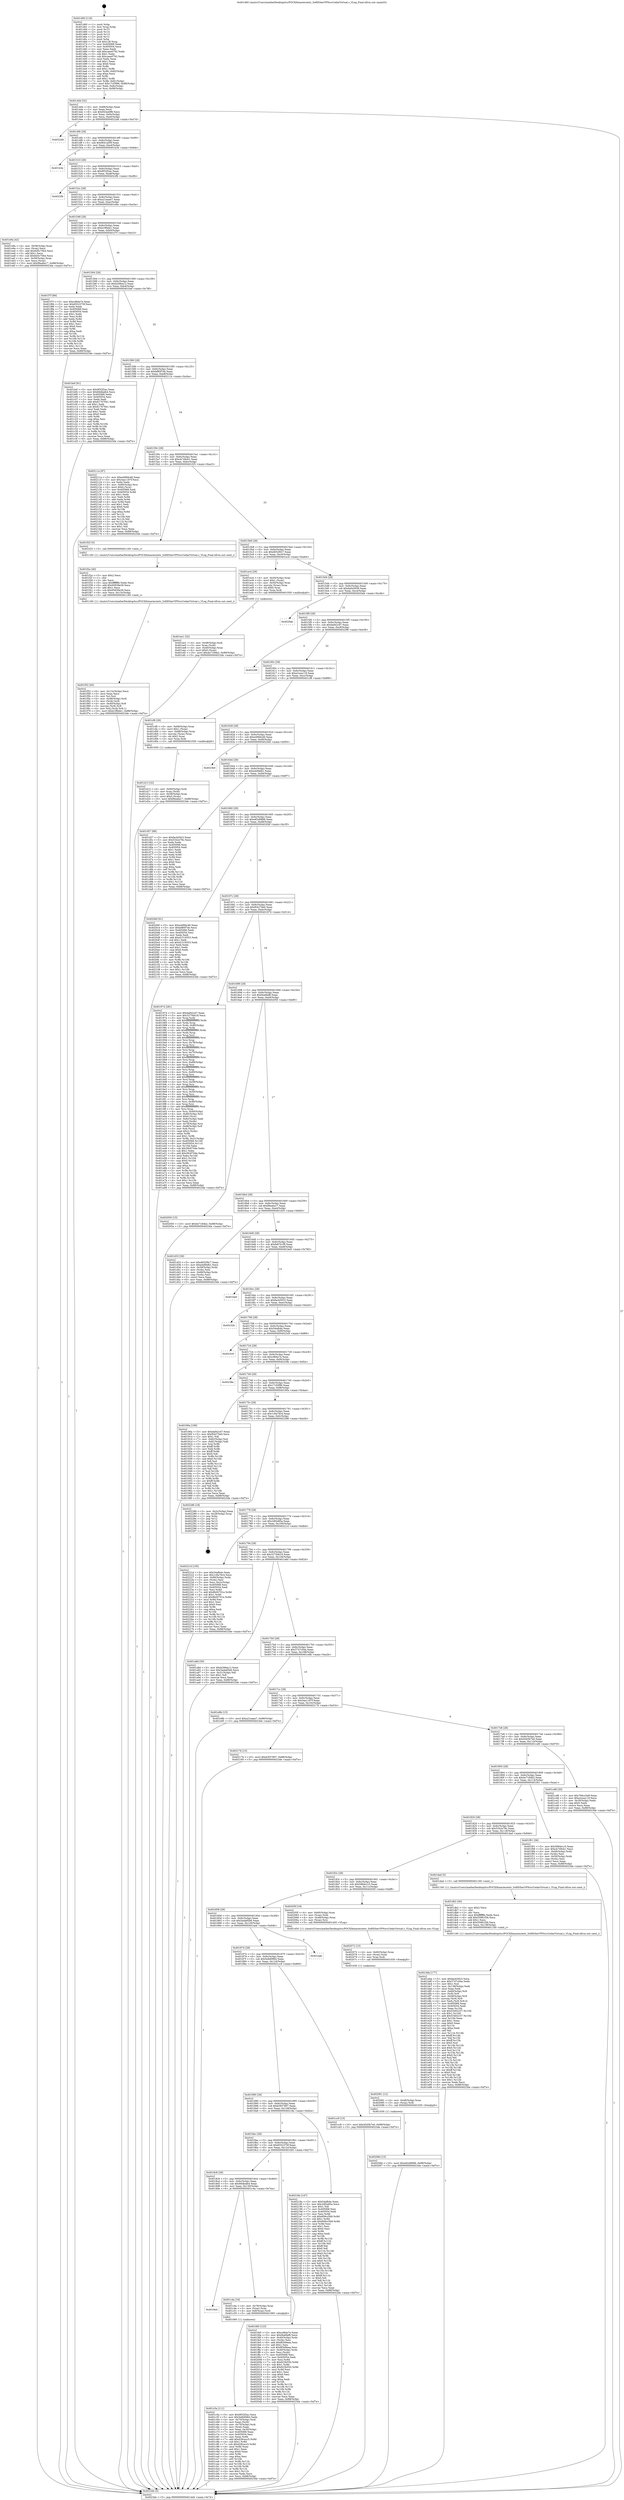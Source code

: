 digraph "0x401460" {
  label = "0x401460 (/mnt/c/Users/mathe/Desktop/tcc/POCII/binaries/extr_SoftEtherVPNsrcCedarVirtual.c_VLog_Final-ollvm.out::main(0))"
  labelloc = "t"
  node[shape=record]

  Entry [label="",width=0.3,height=0.3,shape=circle,fillcolor=black,style=filled]
  "0x4014d4" [label="{
     0x4014d4 [32]\l
     | [instrs]\l
     &nbsp;&nbsp;0x4014d4 \<+6\>: mov -0x88(%rbp),%eax\l
     &nbsp;&nbsp;0x4014da \<+2\>: mov %eax,%ecx\l
     &nbsp;&nbsp;0x4014dc \<+6\>: sub $0x943ee9f8,%ecx\l
     &nbsp;&nbsp;0x4014e2 \<+6\>: mov %eax,-0x9c(%rbp)\l
     &nbsp;&nbsp;0x4014e8 \<+6\>: mov %ecx,-0xa0(%rbp)\l
     &nbsp;&nbsp;0x4014ee \<+6\>: je 00000000004022dd \<main+0xe7d\>\l
  }"]
  "0x4022dd" [label="{
     0x4022dd\l
  }", style=dashed]
  "0x4014f4" [label="{
     0x4014f4 [28]\l
     | [instrs]\l
     &nbsp;&nbsp;0x4014f4 \<+5\>: jmp 00000000004014f9 \<main+0x99\>\l
     &nbsp;&nbsp;0x4014f9 \<+6\>: mov -0x9c(%rbp),%eax\l
     &nbsp;&nbsp;0x4014ff \<+5\>: sub $0x9641af39,%eax\l
     &nbsp;&nbsp;0x401504 \<+6\>: mov %eax,-0xa4(%rbp)\l
     &nbsp;&nbsp;0x40150a \<+6\>: je 0000000000401b3e \<main+0x6de\>\l
  }"]
  Exit [label="",width=0.3,height=0.3,shape=circle,fillcolor=black,style=filled,peripheries=2]
  "0x401b3e" [label="{
     0x401b3e\l
  }", style=dashed]
  "0x401510" [label="{
     0x401510 [28]\l
     | [instrs]\l
     &nbsp;&nbsp;0x401510 \<+5\>: jmp 0000000000401515 \<main+0xb5\>\l
     &nbsp;&nbsp;0x401515 \<+6\>: mov -0x9c(%rbp),%eax\l
     &nbsp;&nbsp;0x40151b \<+5\>: sub $0x9f32f2ac,%eax\l
     &nbsp;&nbsp;0x401520 \<+6\>: mov %eax,-0xa8(%rbp)\l
     &nbsp;&nbsp;0x401526 \<+6\>: je 00000000004022fb \<main+0xe9b\>\l
  }"]
  "0x40208d" [label="{
     0x40208d [15]\l
     | [instrs]\l
     &nbsp;&nbsp;0x40208d \<+10\>: movl $0xe82d9896,-0x88(%rbp)\l
     &nbsp;&nbsp;0x402097 \<+5\>: jmp 00000000004023de \<main+0xf7e\>\l
  }"]
  "0x4022fb" [label="{
     0x4022fb\l
  }", style=dashed]
  "0x40152c" [label="{
     0x40152c [28]\l
     | [instrs]\l
     &nbsp;&nbsp;0x40152c \<+5\>: jmp 0000000000401531 \<main+0xd1\>\l
     &nbsp;&nbsp;0x401531 \<+6\>: mov -0x9c(%rbp),%eax\l
     &nbsp;&nbsp;0x401537 \<+5\>: sub $0xa21eaae7,%eax\l
     &nbsp;&nbsp;0x40153c \<+6\>: mov %eax,-0xac(%rbp)\l
     &nbsp;&nbsp;0x401542 \<+6\>: je 0000000000401e9a \<main+0xa3a\>\l
  }"]
  "0x402081" [label="{
     0x402081 [12]\l
     | [instrs]\l
     &nbsp;&nbsp;0x402081 \<+4\>: mov -0x48(%rbp),%rax\l
     &nbsp;&nbsp;0x402085 \<+3\>: mov (%rax),%rdi\l
     &nbsp;&nbsp;0x402088 \<+5\>: call 0000000000401030 \<free@plt\>\l
     | [calls]\l
     &nbsp;&nbsp;0x401030 \{1\} (unknown)\l
  }"]
  "0x401e9a" [label="{
     0x401e9a [42]\l
     | [instrs]\l
     &nbsp;&nbsp;0x401e9a \<+4\>: mov -0x58(%rbp),%rax\l
     &nbsp;&nbsp;0x401e9e \<+2\>: mov (%rax),%ecx\l
     &nbsp;&nbsp;0x401ea0 \<+6\>: add $0x6d5c70b4,%ecx\l
     &nbsp;&nbsp;0x401ea6 \<+3\>: add $0x1,%ecx\l
     &nbsp;&nbsp;0x401ea9 \<+6\>: sub $0x6d5c70b4,%ecx\l
     &nbsp;&nbsp;0x401eaf \<+4\>: mov -0x58(%rbp),%rax\l
     &nbsp;&nbsp;0x401eb3 \<+2\>: mov %ecx,(%rax)\l
     &nbsp;&nbsp;0x401eb5 \<+10\>: movl $0xf9ea6a17,-0x88(%rbp)\l
     &nbsp;&nbsp;0x401ebf \<+5\>: jmp 00000000004023de \<main+0xf7e\>\l
  }"]
  "0x401548" [label="{
     0x401548 [28]\l
     | [instrs]\l
     &nbsp;&nbsp;0x401548 \<+5\>: jmp 000000000040154d \<main+0xed\>\l
     &nbsp;&nbsp;0x40154d \<+6\>: mov -0x9c(%rbp),%eax\l
     &nbsp;&nbsp;0x401553 \<+5\>: sub $0xb1ff4de1,%eax\l
     &nbsp;&nbsp;0x401558 \<+6\>: mov %eax,-0xb0(%rbp)\l
     &nbsp;&nbsp;0x40155e \<+6\>: je 0000000000401f7f \<main+0xb1f\>\l
  }"]
  "0x402072" [label="{
     0x402072 [15]\l
     | [instrs]\l
     &nbsp;&nbsp;0x402072 \<+4\>: mov -0x60(%rbp),%rax\l
     &nbsp;&nbsp;0x402076 \<+3\>: mov (%rax),%rax\l
     &nbsp;&nbsp;0x402079 \<+3\>: mov %rax,%rdi\l
     &nbsp;&nbsp;0x40207c \<+5\>: call 0000000000401030 \<free@plt\>\l
     | [calls]\l
     &nbsp;&nbsp;0x401030 \{1\} (unknown)\l
  }"]
  "0x401f7f" [label="{
     0x401f7f [86]\l
     | [instrs]\l
     &nbsp;&nbsp;0x401f7f \<+5\>: mov $0xcd84a7e,%eax\l
     &nbsp;&nbsp;0x401f84 \<+5\>: mov $0x6552370f,%ecx\l
     &nbsp;&nbsp;0x401f89 \<+2\>: xor %edx,%edx\l
     &nbsp;&nbsp;0x401f8b \<+7\>: mov 0x405068,%esi\l
     &nbsp;&nbsp;0x401f92 \<+7\>: mov 0x405054,%edi\l
     &nbsp;&nbsp;0x401f99 \<+3\>: sub $0x1,%edx\l
     &nbsp;&nbsp;0x401f9c \<+3\>: mov %esi,%r8d\l
     &nbsp;&nbsp;0x401f9f \<+3\>: add %edx,%r8d\l
     &nbsp;&nbsp;0x401fa2 \<+4\>: imul %r8d,%esi\l
     &nbsp;&nbsp;0x401fa6 \<+3\>: and $0x1,%esi\l
     &nbsp;&nbsp;0x401fa9 \<+3\>: cmp $0x0,%esi\l
     &nbsp;&nbsp;0x401fac \<+4\>: sete %r9b\l
     &nbsp;&nbsp;0x401fb0 \<+3\>: cmp $0xa,%edi\l
     &nbsp;&nbsp;0x401fb3 \<+4\>: setl %r10b\l
     &nbsp;&nbsp;0x401fb7 \<+3\>: mov %r9b,%r11b\l
     &nbsp;&nbsp;0x401fba \<+3\>: and %r10b,%r11b\l
     &nbsp;&nbsp;0x401fbd \<+3\>: xor %r10b,%r9b\l
     &nbsp;&nbsp;0x401fc0 \<+3\>: or %r9b,%r11b\l
     &nbsp;&nbsp;0x401fc3 \<+4\>: test $0x1,%r11b\l
     &nbsp;&nbsp;0x401fc7 \<+3\>: cmovne %ecx,%eax\l
     &nbsp;&nbsp;0x401fca \<+6\>: mov %eax,-0x88(%rbp)\l
     &nbsp;&nbsp;0x401fd0 \<+5\>: jmp 00000000004023de \<main+0xf7e\>\l
  }"]
  "0x401564" [label="{
     0x401564 [28]\l
     | [instrs]\l
     &nbsp;&nbsp;0x401564 \<+5\>: jmp 0000000000401569 \<main+0x109\>\l
     &nbsp;&nbsp;0x401569 \<+6\>: mov -0x9c(%rbp),%eax\l
     &nbsp;&nbsp;0x40156f \<+5\>: sub $0xb26fea12,%eax\l
     &nbsp;&nbsp;0x401574 \<+6\>: mov %eax,-0xb4(%rbp)\l
     &nbsp;&nbsp;0x40157a \<+6\>: je 0000000000401bef \<main+0x78f\>\l
  }"]
  "0x401f52" [label="{
     0x401f52 [45]\l
     | [instrs]\l
     &nbsp;&nbsp;0x401f52 \<+6\>: mov -0x13c(%rbp),%ecx\l
     &nbsp;&nbsp;0x401f58 \<+3\>: imul %eax,%ecx\l
     &nbsp;&nbsp;0x401f5b \<+3\>: mov %cl,%sil\l
     &nbsp;&nbsp;0x401f5e \<+4\>: mov -0x48(%rbp),%rdi\l
     &nbsp;&nbsp;0x401f62 \<+3\>: mov (%rdi),%rdi\l
     &nbsp;&nbsp;0x401f65 \<+4\>: mov -0x40(%rbp),%r8\l
     &nbsp;&nbsp;0x401f69 \<+3\>: movslq (%r8),%r8\l
     &nbsp;&nbsp;0x401f6c \<+4\>: mov %sil,(%rdi,%r8,1)\l
     &nbsp;&nbsp;0x401f70 \<+10\>: movl $0xb1ff4de1,-0x88(%rbp)\l
     &nbsp;&nbsp;0x401f7a \<+5\>: jmp 00000000004023de \<main+0xf7e\>\l
  }"]
  "0x401bef" [label="{
     0x401bef [91]\l
     | [instrs]\l
     &nbsp;&nbsp;0x401bef \<+5\>: mov $0x9f32f2ac,%eax\l
     &nbsp;&nbsp;0x401bf4 \<+5\>: mov $0x66dbafe4,%ecx\l
     &nbsp;&nbsp;0x401bf9 \<+7\>: mov 0x405068,%edx\l
     &nbsp;&nbsp;0x401c00 \<+7\>: mov 0x405054,%esi\l
     &nbsp;&nbsp;0x401c07 \<+2\>: mov %edx,%edi\l
     &nbsp;&nbsp;0x401c09 \<+6\>: add $0x81767941,%edi\l
     &nbsp;&nbsp;0x401c0f \<+3\>: sub $0x1,%edi\l
     &nbsp;&nbsp;0x401c12 \<+6\>: sub $0x81767941,%edi\l
     &nbsp;&nbsp;0x401c18 \<+3\>: imul %edi,%edx\l
     &nbsp;&nbsp;0x401c1b \<+3\>: and $0x1,%edx\l
     &nbsp;&nbsp;0x401c1e \<+3\>: cmp $0x0,%edx\l
     &nbsp;&nbsp;0x401c21 \<+4\>: sete %r8b\l
     &nbsp;&nbsp;0x401c25 \<+3\>: cmp $0xa,%esi\l
     &nbsp;&nbsp;0x401c28 \<+4\>: setl %r9b\l
     &nbsp;&nbsp;0x401c2c \<+3\>: mov %r8b,%r10b\l
     &nbsp;&nbsp;0x401c2f \<+3\>: and %r9b,%r10b\l
     &nbsp;&nbsp;0x401c32 \<+3\>: xor %r9b,%r8b\l
     &nbsp;&nbsp;0x401c35 \<+3\>: or %r8b,%r10b\l
     &nbsp;&nbsp;0x401c38 \<+4\>: test $0x1,%r10b\l
     &nbsp;&nbsp;0x401c3c \<+3\>: cmovne %ecx,%eax\l
     &nbsp;&nbsp;0x401c3f \<+6\>: mov %eax,-0x88(%rbp)\l
     &nbsp;&nbsp;0x401c45 \<+5\>: jmp 00000000004023de \<main+0xf7e\>\l
  }"]
  "0x401580" [label="{
     0x401580 [28]\l
     | [instrs]\l
     &nbsp;&nbsp;0x401580 \<+5\>: jmp 0000000000401585 \<main+0x125\>\l
     &nbsp;&nbsp;0x401585 \<+6\>: mov -0x9c(%rbp),%eax\l
     &nbsp;&nbsp;0x40158b \<+5\>: sub $0xbf80f7de,%eax\l
     &nbsp;&nbsp;0x401590 \<+6\>: mov %eax,-0xb8(%rbp)\l
     &nbsp;&nbsp;0x401596 \<+6\>: je 000000000040211a \<main+0xcba\>\l
  }"]
  "0x401f2a" [label="{
     0x401f2a [40]\l
     | [instrs]\l
     &nbsp;&nbsp;0x401f2a \<+5\>: mov $0x2,%ecx\l
     &nbsp;&nbsp;0x401f2f \<+1\>: cltd\l
     &nbsp;&nbsp;0x401f30 \<+2\>: idiv %ecx\l
     &nbsp;&nbsp;0x401f32 \<+6\>: imul $0xfffffffe,%edx,%ecx\l
     &nbsp;&nbsp;0x401f38 \<+6\>: add $0x65839e39,%ecx\l
     &nbsp;&nbsp;0x401f3e \<+3\>: add $0x1,%ecx\l
     &nbsp;&nbsp;0x401f41 \<+6\>: sub $0x65839e39,%ecx\l
     &nbsp;&nbsp;0x401f47 \<+6\>: mov %ecx,-0x13c(%rbp)\l
     &nbsp;&nbsp;0x401f4d \<+5\>: call 0000000000401160 \<next_i\>\l
     | [calls]\l
     &nbsp;&nbsp;0x401160 \{1\} (/mnt/c/Users/mathe/Desktop/tcc/POCII/binaries/extr_SoftEtherVPNsrcCedarVirtual.c_VLog_Final-ollvm.out::next_i)\l
  }"]
  "0x40211a" [label="{
     0x40211a [97]\l
     | [instrs]\l
     &nbsp;&nbsp;0x40211a \<+5\>: mov $0xe499dc46,%eax\l
     &nbsp;&nbsp;0x40211f \<+5\>: mov $0x3aa1187f,%ecx\l
     &nbsp;&nbsp;0x402124 \<+2\>: xor %edx,%edx\l
     &nbsp;&nbsp;0x402126 \<+4\>: mov -0x80(%rbp),%rsi\l
     &nbsp;&nbsp;0x40212a \<+6\>: movl $0x0,(%rsi)\l
     &nbsp;&nbsp;0x402130 \<+7\>: mov 0x405068,%edi\l
     &nbsp;&nbsp;0x402137 \<+8\>: mov 0x405054,%r8d\l
     &nbsp;&nbsp;0x40213f \<+3\>: sub $0x1,%edx\l
     &nbsp;&nbsp;0x402142 \<+3\>: mov %edi,%r9d\l
     &nbsp;&nbsp;0x402145 \<+3\>: add %edx,%r9d\l
     &nbsp;&nbsp;0x402148 \<+4\>: imul %r9d,%edi\l
     &nbsp;&nbsp;0x40214c \<+3\>: and $0x1,%edi\l
     &nbsp;&nbsp;0x40214f \<+3\>: cmp $0x0,%edi\l
     &nbsp;&nbsp;0x402152 \<+4\>: sete %r10b\l
     &nbsp;&nbsp;0x402156 \<+4\>: cmp $0xa,%r8d\l
     &nbsp;&nbsp;0x40215a \<+4\>: setl %r11b\l
     &nbsp;&nbsp;0x40215e \<+3\>: mov %r10b,%bl\l
     &nbsp;&nbsp;0x402161 \<+3\>: and %r11b,%bl\l
     &nbsp;&nbsp;0x402164 \<+3\>: xor %r11b,%r10b\l
     &nbsp;&nbsp;0x402167 \<+3\>: or %r10b,%bl\l
     &nbsp;&nbsp;0x40216a \<+3\>: test $0x1,%bl\l
     &nbsp;&nbsp;0x40216d \<+3\>: cmovne %ecx,%eax\l
     &nbsp;&nbsp;0x402170 \<+6\>: mov %eax,-0x88(%rbp)\l
     &nbsp;&nbsp;0x402176 \<+5\>: jmp 00000000004023de \<main+0xf7e\>\l
  }"]
  "0x40159c" [label="{
     0x40159c [28]\l
     | [instrs]\l
     &nbsp;&nbsp;0x40159c \<+5\>: jmp 00000000004015a1 \<main+0x141\>\l
     &nbsp;&nbsp;0x4015a1 \<+6\>: mov -0x9c(%rbp),%eax\l
     &nbsp;&nbsp;0x4015a7 \<+5\>: sub $0xcb749cb1,%eax\l
     &nbsp;&nbsp;0x4015ac \<+6\>: mov %eax,-0xbc(%rbp)\l
     &nbsp;&nbsp;0x4015b2 \<+6\>: je 0000000000401f25 \<main+0xac5\>\l
  }"]
  "0x401ee1" [label="{
     0x401ee1 [32]\l
     | [instrs]\l
     &nbsp;&nbsp;0x401ee1 \<+4\>: mov -0x48(%rbp),%rdi\l
     &nbsp;&nbsp;0x401ee5 \<+3\>: mov %rax,(%rdi)\l
     &nbsp;&nbsp;0x401ee8 \<+4\>: mov -0x40(%rbp),%rax\l
     &nbsp;&nbsp;0x401eec \<+6\>: movl $0x0,(%rax)\l
     &nbsp;&nbsp;0x401ef2 \<+10\>: movl $0x4e7184b2,-0x88(%rbp)\l
     &nbsp;&nbsp;0x401efc \<+5\>: jmp 00000000004023de \<main+0xf7e\>\l
  }"]
  "0x401f25" [label="{
     0x401f25 [5]\l
     | [instrs]\l
     &nbsp;&nbsp;0x401f25 \<+5\>: call 0000000000401160 \<next_i\>\l
     | [calls]\l
     &nbsp;&nbsp;0x401160 \{1\} (/mnt/c/Users/mathe/Desktop/tcc/POCII/binaries/extr_SoftEtherVPNsrcCedarVirtual.c_VLog_Final-ollvm.out::next_i)\l
  }"]
  "0x4015b8" [label="{
     0x4015b8 [28]\l
     | [instrs]\l
     &nbsp;&nbsp;0x4015b8 \<+5\>: jmp 00000000004015bd \<main+0x15d\>\l
     &nbsp;&nbsp;0x4015bd \<+6\>: mov -0x9c(%rbp),%eax\l
     &nbsp;&nbsp;0x4015c3 \<+5\>: sub $0xd652f0c7,%eax\l
     &nbsp;&nbsp;0x4015c8 \<+6\>: mov %eax,-0xc0(%rbp)\l
     &nbsp;&nbsp;0x4015ce \<+6\>: je 0000000000401ec4 \<main+0xa64\>\l
  }"]
  "0x401dda" [label="{
     0x401dda [177]\l
     | [instrs]\l
     &nbsp;&nbsp;0x401dda \<+5\>: mov $0xfacb5923,%ecx\l
     &nbsp;&nbsp;0x401ddf \<+5\>: mov $0x3747c04a,%edx\l
     &nbsp;&nbsp;0x401de4 \<+3\>: mov $0x1,%sil\l
     &nbsp;&nbsp;0x401de7 \<+6\>: mov -0x138(%rbp),%edi\l
     &nbsp;&nbsp;0x401ded \<+3\>: imul %eax,%edi\l
     &nbsp;&nbsp;0x401df0 \<+4\>: mov -0x60(%rbp),%r8\l
     &nbsp;&nbsp;0x401df4 \<+3\>: mov (%r8),%r8\l
     &nbsp;&nbsp;0x401df7 \<+4\>: mov -0x58(%rbp),%r9\l
     &nbsp;&nbsp;0x401dfb \<+3\>: movslq (%r9),%r9\l
     &nbsp;&nbsp;0x401dfe \<+4\>: mov %edi,(%r8,%r9,4)\l
     &nbsp;&nbsp;0x401e02 \<+7\>: mov 0x405068,%eax\l
     &nbsp;&nbsp;0x401e09 \<+7\>: mov 0x405054,%edi\l
     &nbsp;&nbsp;0x401e10 \<+3\>: mov %eax,%r10d\l
     &nbsp;&nbsp;0x401e13 \<+7\>: sub $0x53402237,%r10d\l
     &nbsp;&nbsp;0x401e1a \<+4\>: sub $0x1,%r10d\l
     &nbsp;&nbsp;0x401e1e \<+7\>: add $0x53402237,%r10d\l
     &nbsp;&nbsp;0x401e25 \<+4\>: imul %r10d,%eax\l
     &nbsp;&nbsp;0x401e29 \<+3\>: and $0x1,%eax\l
     &nbsp;&nbsp;0x401e2c \<+3\>: cmp $0x0,%eax\l
     &nbsp;&nbsp;0x401e2f \<+4\>: sete %r11b\l
     &nbsp;&nbsp;0x401e33 \<+3\>: cmp $0xa,%edi\l
     &nbsp;&nbsp;0x401e36 \<+3\>: setl %bl\l
     &nbsp;&nbsp;0x401e39 \<+3\>: mov %r11b,%r14b\l
     &nbsp;&nbsp;0x401e3c \<+4\>: xor $0xff,%r14b\l
     &nbsp;&nbsp;0x401e40 \<+3\>: mov %bl,%r15b\l
     &nbsp;&nbsp;0x401e43 \<+4\>: xor $0xff,%r15b\l
     &nbsp;&nbsp;0x401e47 \<+4\>: xor $0x0,%sil\l
     &nbsp;&nbsp;0x401e4b \<+3\>: mov %r14b,%r12b\l
     &nbsp;&nbsp;0x401e4e \<+4\>: and $0x0,%r12b\l
     &nbsp;&nbsp;0x401e52 \<+3\>: and %sil,%r11b\l
     &nbsp;&nbsp;0x401e55 \<+3\>: mov %r15b,%r13b\l
     &nbsp;&nbsp;0x401e58 \<+4\>: and $0x0,%r13b\l
     &nbsp;&nbsp;0x401e5c \<+3\>: and %sil,%bl\l
     &nbsp;&nbsp;0x401e5f \<+3\>: or %r11b,%r12b\l
     &nbsp;&nbsp;0x401e62 \<+3\>: or %bl,%r13b\l
     &nbsp;&nbsp;0x401e65 \<+3\>: xor %r13b,%r12b\l
     &nbsp;&nbsp;0x401e68 \<+3\>: or %r15b,%r14b\l
     &nbsp;&nbsp;0x401e6b \<+4\>: xor $0xff,%r14b\l
     &nbsp;&nbsp;0x401e6f \<+4\>: or $0x0,%sil\l
     &nbsp;&nbsp;0x401e73 \<+3\>: and %sil,%r14b\l
     &nbsp;&nbsp;0x401e76 \<+3\>: or %r14b,%r12b\l
     &nbsp;&nbsp;0x401e79 \<+4\>: test $0x1,%r12b\l
     &nbsp;&nbsp;0x401e7d \<+3\>: cmovne %edx,%ecx\l
     &nbsp;&nbsp;0x401e80 \<+6\>: mov %ecx,-0x88(%rbp)\l
     &nbsp;&nbsp;0x401e86 \<+5\>: jmp 00000000004023de \<main+0xf7e\>\l
  }"]
  "0x401ec4" [label="{
     0x401ec4 [29]\l
     | [instrs]\l
     &nbsp;&nbsp;0x401ec4 \<+4\>: mov -0x50(%rbp),%rax\l
     &nbsp;&nbsp;0x401ec8 \<+6\>: movl $0x1,(%rax)\l
     &nbsp;&nbsp;0x401ece \<+4\>: mov -0x50(%rbp),%rax\l
     &nbsp;&nbsp;0x401ed2 \<+3\>: movslq (%rax),%rax\l
     &nbsp;&nbsp;0x401ed5 \<+4\>: shl $0x0,%rax\l
     &nbsp;&nbsp;0x401ed9 \<+3\>: mov %rax,%rdi\l
     &nbsp;&nbsp;0x401edc \<+5\>: call 0000000000401050 \<malloc@plt\>\l
     | [calls]\l
     &nbsp;&nbsp;0x401050 \{1\} (unknown)\l
  }"]
  "0x4015d4" [label="{
     0x4015d4 [28]\l
     | [instrs]\l
     &nbsp;&nbsp;0x4015d4 \<+5\>: jmp 00000000004015d9 \<main+0x179\>\l
     &nbsp;&nbsp;0x4015d9 \<+6\>: mov -0x9c(%rbp),%eax\l
     &nbsp;&nbsp;0x4015df \<+5\>: sub $0xda0e5839,%eax\l
     &nbsp;&nbsp;0x4015e4 \<+6\>: mov %eax,-0xc4(%rbp)\l
     &nbsp;&nbsp;0x4015ea \<+6\>: je 00000000004020ab \<main+0xc4b\>\l
  }"]
  "0x401db2" [label="{
     0x401db2 [40]\l
     | [instrs]\l
     &nbsp;&nbsp;0x401db2 \<+5\>: mov $0x2,%ecx\l
     &nbsp;&nbsp;0x401db7 \<+1\>: cltd\l
     &nbsp;&nbsp;0x401db8 \<+2\>: idiv %ecx\l
     &nbsp;&nbsp;0x401dba \<+6\>: imul $0xfffffffe,%edx,%ecx\l
     &nbsp;&nbsp;0x401dc0 \<+6\>: add $0x55981f3b,%ecx\l
     &nbsp;&nbsp;0x401dc6 \<+3\>: add $0x1,%ecx\l
     &nbsp;&nbsp;0x401dc9 \<+6\>: sub $0x55981f3b,%ecx\l
     &nbsp;&nbsp;0x401dcf \<+6\>: mov %ecx,-0x138(%rbp)\l
     &nbsp;&nbsp;0x401dd5 \<+5\>: call 0000000000401160 \<next_i\>\l
     | [calls]\l
     &nbsp;&nbsp;0x401160 \{1\} (/mnt/c/Users/mathe/Desktop/tcc/POCII/binaries/extr_SoftEtherVPNsrcCedarVirtual.c_VLog_Final-ollvm.out::next_i)\l
  }"]
  "0x4020ab" [label="{
     0x4020ab\l
  }", style=dashed]
  "0x4015f0" [label="{
     0x4015f0 [28]\l
     | [instrs]\l
     &nbsp;&nbsp;0x4015f0 \<+5\>: jmp 00000000004015f5 \<main+0x195\>\l
     &nbsp;&nbsp;0x4015f5 \<+6\>: mov -0x9c(%rbp),%eax\l
     &nbsp;&nbsp;0x4015fb \<+5\>: sub $0xdaf42cd7,%eax\l
     &nbsp;&nbsp;0x401600 \<+6\>: mov %eax,-0xc8(%rbp)\l
     &nbsp;&nbsp;0x401606 \<+6\>: je 0000000000402298 \<main+0xe38\>\l
  }"]
  "0x401d13" [label="{
     0x401d13 [32]\l
     | [instrs]\l
     &nbsp;&nbsp;0x401d13 \<+4\>: mov -0x60(%rbp),%rdi\l
     &nbsp;&nbsp;0x401d17 \<+3\>: mov %rax,(%rdi)\l
     &nbsp;&nbsp;0x401d1a \<+4\>: mov -0x58(%rbp),%rax\l
     &nbsp;&nbsp;0x401d1e \<+6\>: movl $0x0,(%rax)\l
     &nbsp;&nbsp;0x401d24 \<+10\>: movl $0xf9ea6a17,-0x88(%rbp)\l
     &nbsp;&nbsp;0x401d2e \<+5\>: jmp 00000000004023de \<main+0xf7e\>\l
  }"]
  "0x402298" [label="{
     0x402298\l
  }", style=dashed]
  "0x40160c" [label="{
     0x40160c [28]\l
     | [instrs]\l
     &nbsp;&nbsp;0x40160c \<+5\>: jmp 0000000000401611 \<main+0x1b1\>\l
     &nbsp;&nbsp;0x401611 \<+6\>: mov -0x9c(%rbp),%eax\l
     &nbsp;&nbsp;0x401617 \<+5\>: sub $0xe2cea119,%eax\l
     &nbsp;&nbsp;0x40161c \<+6\>: mov %eax,-0xcc(%rbp)\l
     &nbsp;&nbsp;0x401622 \<+6\>: je 0000000000401cf6 \<main+0x896\>\l
  }"]
  "0x401c5a" [label="{
     0x401c5a [111]\l
     | [instrs]\l
     &nbsp;&nbsp;0x401c5a \<+5\>: mov $0x9f32f2ac,%ecx\l
     &nbsp;&nbsp;0x401c5f \<+5\>: mov $0x5e8d0964,%edx\l
     &nbsp;&nbsp;0x401c64 \<+4\>: mov -0x70(%rbp),%rdi\l
     &nbsp;&nbsp;0x401c68 \<+2\>: mov %eax,(%rdi)\l
     &nbsp;&nbsp;0x401c6a \<+4\>: mov -0x70(%rbp),%rdi\l
     &nbsp;&nbsp;0x401c6e \<+2\>: mov (%rdi),%eax\l
     &nbsp;&nbsp;0x401c70 \<+3\>: mov %eax,-0x30(%rbp)\l
     &nbsp;&nbsp;0x401c73 \<+7\>: mov 0x405068,%eax\l
     &nbsp;&nbsp;0x401c7a \<+7\>: mov 0x405054,%esi\l
     &nbsp;&nbsp;0x401c81 \<+3\>: mov %eax,%r8d\l
     &nbsp;&nbsp;0x401c84 \<+7\>: add $0xd28cacc5,%r8d\l
     &nbsp;&nbsp;0x401c8b \<+4\>: sub $0x1,%r8d\l
     &nbsp;&nbsp;0x401c8f \<+7\>: sub $0xd28cacc5,%r8d\l
     &nbsp;&nbsp;0x401c96 \<+4\>: imul %r8d,%eax\l
     &nbsp;&nbsp;0x401c9a \<+3\>: and $0x1,%eax\l
     &nbsp;&nbsp;0x401c9d \<+3\>: cmp $0x0,%eax\l
     &nbsp;&nbsp;0x401ca0 \<+4\>: sete %r9b\l
     &nbsp;&nbsp;0x401ca4 \<+3\>: cmp $0xa,%esi\l
     &nbsp;&nbsp;0x401ca7 \<+4\>: setl %r10b\l
     &nbsp;&nbsp;0x401cab \<+3\>: mov %r9b,%r11b\l
     &nbsp;&nbsp;0x401cae \<+3\>: and %r10b,%r11b\l
     &nbsp;&nbsp;0x401cb1 \<+3\>: xor %r10b,%r9b\l
     &nbsp;&nbsp;0x401cb4 \<+3\>: or %r9b,%r11b\l
     &nbsp;&nbsp;0x401cb7 \<+4\>: test $0x1,%r11b\l
     &nbsp;&nbsp;0x401cbb \<+3\>: cmovne %edx,%ecx\l
     &nbsp;&nbsp;0x401cbe \<+6\>: mov %ecx,-0x88(%rbp)\l
     &nbsp;&nbsp;0x401cc4 \<+5\>: jmp 00000000004023de \<main+0xf7e\>\l
  }"]
  "0x401cf6" [label="{
     0x401cf6 [29]\l
     | [instrs]\l
     &nbsp;&nbsp;0x401cf6 \<+4\>: mov -0x68(%rbp),%rax\l
     &nbsp;&nbsp;0x401cfa \<+6\>: movl $0x1,(%rax)\l
     &nbsp;&nbsp;0x401d00 \<+4\>: mov -0x68(%rbp),%rax\l
     &nbsp;&nbsp;0x401d04 \<+3\>: movslq (%rax),%rax\l
     &nbsp;&nbsp;0x401d07 \<+4\>: shl $0x2,%rax\l
     &nbsp;&nbsp;0x401d0b \<+3\>: mov %rax,%rdi\l
     &nbsp;&nbsp;0x401d0e \<+5\>: call 0000000000401050 \<malloc@plt\>\l
     | [calls]\l
     &nbsp;&nbsp;0x401050 \{1\} (unknown)\l
  }"]
  "0x401628" [label="{
     0x401628 [28]\l
     | [instrs]\l
     &nbsp;&nbsp;0x401628 \<+5\>: jmp 000000000040162d \<main+0x1cd\>\l
     &nbsp;&nbsp;0x40162d \<+6\>: mov -0x9c(%rbp),%eax\l
     &nbsp;&nbsp;0x401633 \<+5\>: sub $0xe499dc46,%eax\l
     &nbsp;&nbsp;0x401638 \<+6\>: mov %eax,-0xd0(%rbp)\l
     &nbsp;&nbsp;0x40163e \<+6\>: je 00000000004023b0 \<main+0xf50\>\l
  }"]
  "0x4018e4" [label="{
     0x4018e4\l
  }", style=dashed]
  "0x4023b0" [label="{
     0x4023b0\l
  }", style=dashed]
  "0x401644" [label="{
     0x401644 [28]\l
     | [instrs]\l
     &nbsp;&nbsp;0x401644 \<+5\>: jmp 0000000000401649 \<main+0x1e9\>\l
     &nbsp;&nbsp;0x401649 \<+6\>: mov -0x9c(%rbp),%eax\l
     &nbsp;&nbsp;0x40164f \<+5\>: sub $0xe4d9efb1,%eax\l
     &nbsp;&nbsp;0x401654 \<+6\>: mov %eax,-0xd4(%rbp)\l
     &nbsp;&nbsp;0x40165a \<+6\>: je 0000000000401d57 \<main+0x8f7\>\l
  }"]
  "0x401c4a" [label="{
     0x401c4a [16]\l
     | [instrs]\l
     &nbsp;&nbsp;0x401c4a \<+4\>: mov -0x78(%rbp),%rax\l
     &nbsp;&nbsp;0x401c4e \<+3\>: mov (%rax),%rax\l
     &nbsp;&nbsp;0x401c51 \<+4\>: mov 0x8(%rax),%rdi\l
     &nbsp;&nbsp;0x401c55 \<+5\>: call 0000000000401060 \<atoi@plt\>\l
     | [calls]\l
     &nbsp;&nbsp;0x401060 \{1\} (unknown)\l
  }"]
  "0x401d57" [label="{
     0x401d57 [86]\l
     | [instrs]\l
     &nbsp;&nbsp;0x401d57 \<+5\>: mov $0xfacb5923,%eax\l
     &nbsp;&nbsp;0x401d5c \<+5\>: mov $0x5342e78c,%ecx\l
     &nbsp;&nbsp;0x401d61 \<+2\>: xor %edx,%edx\l
     &nbsp;&nbsp;0x401d63 \<+7\>: mov 0x405068,%esi\l
     &nbsp;&nbsp;0x401d6a \<+7\>: mov 0x405054,%edi\l
     &nbsp;&nbsp;0x401d71 \<+3\>: sub $0x1,%edx\l
     &nbsp;&nbsp;0x401d74 \<+3\>: mov %esi,%r8d\l
     &nbsp;&nbsp;0x401d77 \<+3\>: add %edx,%r8d\l
     &nbsp;&nbsp;0x401d7a \<+4\>: imul %r8d,%esi\l
     &nbsp;&nbsp;0x401d7e \<+3\>: and $0x1,%esi\l
     &nbsp;&nbsp;0x401d81 \<+3\>: cmp $0x0,%esi\l
     &nbsp;&nbsp;0x401d84 \<+4\>: sete %r9b\l
     &nbsp;&nbsp;0x401d88 \<+3\>: cmp $0xa,%edi\l
     &nbsp;&nbsp;0x401d8b \<+4\>: setl %r10b\l
     &nbsp;&nbsp;0x401d8f \<+3\>: mov %r9b,%r11b\l
     &nbsp;&nbsp;0x401d92 \<+3\>: and %r10b,%r11b\l
     &nbsp;&nbsp;0x401d95 \<+3\>: xor %r10b,%r9b\l
     &nbsp;&nbsp;0x401d98 \<+3\>: or %r9b,%r11b\l
     &nbsp;&nbsp;0x401d9b \<+4\>: test $0x1,%r11b\l
     &nbsp;&nbsp;0x401d9f \<+3\>: cmovne %ecx,%eax\l
     &nbsp;&nbsp;0x401da2 \<+6\>: mov %eax,-0x88(%rbp)\l
     &nbsp;&nbsp;0x401da8 \<+5\>: jmp 00000000004023de \<main+0xf7e\>\l
  }"]
  "0x401660" [label="{
     0x401660 [28]\l
     | [instrs]\l
     &nbsp;&nbsp;0x401660 \<+5\>: jmp 0000000000401665 \<main+0x205\>\l
     &nbsp;&nbsp;0x401665 \<+6\>: mov -0x9c(%rbp),%eax\l
     &nbsp;&nbsp;0x40166b \<+5\>: sub $0xe82d9896,%eax\l
     &nbsp;&nbsp;0x401670 \<+6\>: mov %eax,-0xd8(%rbp)\l
     &nbsp;&nbsp;0x401676 \<+6\>: je 00000000004020bf \<main+0xc5f\>\l
  }"]
  "0x4018c8" [label="{
     0x4018c8 [28]\l
     | [instrs]\l
     &nbsp;&nbsp;0x4018c8 \<+5\>: jmp 00000000004018cd \<main+0x46d\>\l
     &nbsp;&nbsp;0x4018cd \<+6\>: mov -0x9c(%rbp),%eax\l
     &nbsp;&nbsp;0x4018d3 \<+5\>: sub $0x66dbafe4,%eax\l
     &nbsp;&nbsp;0x4018d8 \<+6\>: mov %eax,-0x130(%rbp)\l
     &nbsp;&nbsp;0x4018de \<+6\>: je 0000000000401c4a \<main+0x7ea\>\l
  }"]
  "0x4020bf" [label="{
     0x4020bf [91]\l
     | [instrs]\l
     &nbsp;&nbsp;0x4020bf \<+5\>: mov $0xe499dc46,%eax\l
     &nbsp;&nbsp;0x4020c4 \<+5\>: mov $0xbf80f7de,%ecx\l
     &nbsp;&nbsp;0x4020c9 \<+7\>: mov 0x405068,%edx\l
     &nbsp;&nbsp;0x4020d0 \<+7\>: mov 0x405054,%esi\l
     &nbsp;&nbsp;0x4020d7 \<+2\>: mov %edx,%edi\l
     &nbsp;&nbsp;0x4020d9 \<+6\>: add $0xd1518353,%edi\l
     &nbsp;&nbsp;0x4020df \<+3\>: sub $0x1,%edi\l
     &nbsp;&nbsp;0x4020e2 \<+6\>: sub $0xd1518353,%edi\l
     &nbsp;&nbsp;0x4020e8 \<+3\>: imul %edi,%edx\l
     &nbsp;&nbsp;0x4020eb \<+3\>: and $0x1,%edx\l
     &nbsp;&nbsp;0x4020ee \<+3\>: cmp $0x0,%edx\l
     &nbsp;&nbsp;0x4020f1 \<+4\>: sete %r8b\l
     &nbsp;&nbsp;0x4020f5 \<+3\>: cmp $0xa,%esi\l
     &nbsp;&nbsp;0x4020f8 \<+4\>: setl %r9b\l
     &nbsp;&nbsp;0x4020fc \<+3\>: mov %r8b,%r10b\l
     &nbsp;&nbsp;0x4020ff \<+3\>: and %r9b,%r10b\l
     &nbsp;&nbsp;0x402102 \<+3\>: xor %r9b,%r8b\l
     &nbsp;&nbsp;0x402105 \<+3\>: or %r8b,%r10b\l
     &nbsp;&nbsp;0x402108 \<+4\>: test $0x1,%r10b\l
     &nbsp;&nbsp;0x40210c \<+3\>: cmovne %ecx,%eax\l
     &nbsp;&nbsp;0x40210f \<+6\>: mov %eax,-0x88(%rbp)\l
     &nbsp;&nbsp;0x402115 \<+5\>: jmp 00000000004023de \<main+0xf7e\>\l
  }"]
  "0x40167c" [label="{
     0x40167c [28]\l
     | [instrs]\l
     &nbsp;&nbsp;0x40167c \<+5\>: jmp 0000000000401681 \<main+0x221\>\l
     &nbsp;&nbsp;0x401681 \<+6\>: mov -0x9c(%rbp),%eax\l
     &nbsp;&nbsp;0x401687 \<+5\>: sub $0xf04270e0,%eax\l
     &nbsp;&nbsp;0x40168c \<+6\>: mov %eax,-0xdc(%rbp)\l
     &nbsp;&nbsp;0x401692 \<+6\>: je 0000000000401974 \<main+0x514\>\l
  }"]
  "0x401fd5" [label="{
     0x401fd5 [123]\l
     | [instrs]\l
     &nbsp;&nbsp;0x401fd5 \<+5\>: mov $0xcd84a7e,%eax\l
     &nbsp;&nbsp;0x401fda \<+5\>: mov $0xf4a6faf8,%ecx\l
     &nbsp;&nbsp;0x401fdf \<+4\>: mov -0x40(%rbp),%rdx\l
     &nbsp;&nbsp;0x401fe3 \<+2\>: mov (%rdx),%esi\l
     &nbsp;&nbsp;0x401fe5 \<+6\>: add $0xf65d9eaa,%esi\l
     &nbsp;&nbsp;0x401feb \<+3\>: add $0x1,%esi\l
     &nbsp;&nbsp;0x401fee \<+6\>: sub $0xf65d9eaa,%esi\l
     &nbsp;&nbsp;0x401ff4 \<+4\>: mov -0x40(%rbp),%rdx\l
     &nbsp;&nbsp;0x401ff8 \<+2\>: mov %esi,(%rdx)\l
     &nbsp;&nbsp;0x401ffa \<+7\>: mov 0x405068,%esi\l
     &nbsp;&nbsp;0x402001 \<+7\>: mov 0x405054,%edi\l
     &nbsp;&nbsp;0x402008 \<+3\>: mov %esi,%r8d\l
     &nbsp;&nbsp;0x40200b \<+7\>: sub $0x623b550,%r8d\l
     &nbsp;&nbsp;0x402012 \<+4\>: sub $0x1,%r8d\l
     &nbsp;&nbsp;0x402016 \<+7\>: add $0x623b550,%r8d\l
     &nbsp;&nbsp;0x40201d \<+4\>: imul %r8d,%esi\l
     &nbsp;&nbsp;0x402021 \<+3\>: and $0x1,%esi\l
     &nbsp;&nbsp;0x402024 \<+3\>: cmp $0x0,%esi\l
     &nbsp;&nbsp;0x402027 \<+4\>: sete %r9b\l
     &nbsp;&nbsp;0x40202b \<+3\>: cmp $0xa,%edi\l
     &nbsp;&nbsp;0x40202e \<+4\>: setl %r10b\l
     &nbsp;&nbsp;0x402032 \<+3\>: mov %r9b,%r11b\l
     &nbsp;&nbsp;0x402035 \<+3\>: and %r10b,%r11b\l
     &nbsp;&nbsp;0x402038 \<+3\>: xor %r10b,%r9b\l
     &nbsp;&nbsp;0x40203b \<+3\>: or %r9b,%r11b\l
     &nbsp;&nbsp;0x40203e \<+4\>: test $0x1,%r11b\l
     &nbsp;&nbsp;0x402042 \<+3\>: cmovne %ecx,%eax\l
     &nbsp;&nbsp;0x402045 \<+6\>: mov %eax,-0x88(%rbp)\l
     &nbsp;&nbsp;0x40204b \<+5\>: jmp 00000000004023de \<main+0xf7e\>\l
  }"]
  "0x401974" [label="{
     0x401974 [281]\l
     | [instrs]\l
     &nbsp;&nbsp;0x401974 \<+5\>: mov $0xdaf42cd7,%eax\l
     &nbsp;&nbsp;0x401979 \<+5\>: mov $0x3275bb18,%ecx\l
     &nbsp;&nbsp;0x40197e \<+3\>: mov %rsp,%rdx\l
     &nbsp;&nbsp;0x401981 \<+4\>: add $0xfffffffffffffff0,%rdx\l
     &nbsp;&nbsp;0x401985 \<+3\>: mov %rdx,%rsp\l
     &nbsp;&nbsp;0x401988 \<+4\>: mov %rdx,-0x80(%rbp)\l
     &nbsp;&nbsp;0x40198c \<+3\>: mov %rsp,%rdx\l
     &nbsp;&nbsp;0x40198f \<+4\>: add $0xfffffffffffffff0,%rdx\l
     &nbsp;&nbsp;0x401993 \<+3\>: mov %rdx,%rsp\l
     &nbsp;&nbsp;0x401996 \<+3\>: mov %rsp,%rsi\l
     &nbsp;&nbsp;0x401999 \<+4\>: add $0xfffffffffffffff0,%rsi\l
     &nbsp;&nbsp;0x40199d \<+3\>: mov %rsi,%rsp\l
     &nbsp;&nbsp;0x4019a0 \<+4\>: mov %rsi,-0x78(%rbp)\l
     &nbsp;&nbsp;0x4019a4 \<+3\>: mov %rsp,%rsi\l
     &nbsp;&nbsp;0x4019a7 \<+4\>: add $0xfffffffffffffff0,%rsi\l
     &nbsp;&nbsp;0x4019ab \<+3\>: mov %rsi,%rsp\l
     &nbsp;&nbsp;0x4019ae \<+4\>: mov %rsi,-0x70(%rbp)\l
     &nbsp;&nbsp;0x4019b2 \<+3\>: mov %rsp,%rsi\l
     &nbsp;&nbsp;0x4019b5 \<+4\>: add $0xfffffffffffffff0,%rsi\l
     &nbsp;&nbsp;0x4019b9 \<+3\>: mov %rsi,%rsp\l
     &nbsp;&nbsp;0x4019bc \<+4\>: mov %rsi,-0x68(%rbp)\l
     &nbsp;&nbsp;0x4019c0 \<+3\>: mov %rsp,%rsi\l
     &nbsp;&nbsp;0x4019c3 \<+4\>: add $0xfffffffffffffff0,%rsi\l
     &nbsp;&nbsp;0x4019c7 \<+3\>: mov %rsi,%rsp\l
     &nbsp;&nbsp;0x4019ca \<+4\>: mov %rsi,-0x60(%rbp)\l
     &nbsp;&nbsp;0x4019ce \<+3\>: mov %rsp,%rsi\l
     &nbsp;&nbsp;0x4019d1 \<+4\>: add $0xfffffffffffffff0,%rsi\l
     &nbsp;&nbsp;0x4019d5 \<+3\>: mov %rsi,%rsp\l
     &nbsp;&nbsp;0x4019d8 \<+4\>: mov %rsi,-0x58(%rbp)\l
     &nbsp;&nbsp;0x4019dc \<+3\>: mov %rsp,%rsi\l
     &nbsp;&nbsp;0x4019df \<+4\>: add $0xfffffffffffffff0,%rsi\l
     &nbsp;&nbsp;0x4019e3 \<+3\>: mov %rsi,%rsp\l
     &nbsp;&nbsp;0x4019e6 \<+4\>: mov %rsi,-0x50(%rbp)\l
     &nbsp;&nbsp;0x4019ea \<+3\>: mov %rsp,%rsi\l
     &nbsp;&nbsp;0x4019ed \<+4\>: add $0xfffffffffffffff0,%rsi\l
     &nbsp;&nbsp;0x4019f1 \<+3\>: mov %rsi,%rsp\l
     &nbsp;&nbsp;0x4019f4 \<+4\>: mov %rsi,-0x48(%rbp)\l
     &nbsp;&nbsp;0x4019f8 \<+3\>: mov %rsp,%rsi\l
     &nbsp;&nbsp;0x4019fb \<+4\>: add $0xfffffffffffffff0,%rsi\l
     &nbsp;&nbsp;0x4019ff \<+3\>: mov %rsi,%rsp\l
     &nbsp;&nbsp;0x401a02 \<+4\>: mov %rsi,-0x40(%rbp)\l
     &nbsp;&nbsp;0x401a06 \<+4\>: mov -0x80(%rbp),%rsi\l
     &nbsp;&nbsp;0x401a0a \<+6\>: movl $0x0,(%rsi)\l
     &nbsp;&nbsp;0x401a10 \<+6\>: mov -0x8c(%rbp),%edi\l
     &nbsp;&nbsp;0x401a16 \<+2\>: mov %edi,(%rdx)\l
     &nbsp;&nbsp;0x401a18 \<+4\>: mov -0x78(%rbp),%rsi\l
     &nbsp;&nbsp;0x401a1c \<+7\>: mov -0x98(%rbp),%r8\l
     &nbsp;&nbsp;0x401a23 \<+3\>: mov %r8,(%rsi)\l
     &nbsp;&nbsp;0x401a26 \<+3\>: cmpl $0x2,(%rdx)\l
     &nbsp;&nbsp;0x401a29 \<+4\>: setne %r9b\l
     &nbsp;&nbsp;0x401a2d \<+4\>: and $0x1,%r9b\l
     &nbsp;&nbsp;0x401a31 \<+4\>: mov %r9b,-0x31(%rbp)\l
     &nbsp;&nbsp;0x401a35 \<+8\>: mov 0x405068,%r10d\l
     &nbsp;&nbsp;0x401a3d \<+8\>: mov 0x405054,%r11d\l
     &nbsp;&nbsp;0x401a45 \<+3\>: mov %r10d,%ebx\l
     &nbsp;&nbsp;0x401a48 \<+6\>: sub $0x39c870de,%ebx\l
     &nbsp;&nbsp;0x401a4e \<+3\>: sub $0x1,%ebx\l
     &nbsp;&nbsp;0x401a51 \<+6\>: add $0x39c870de,%ebx\l
     &nbsp;&nbsp;0x401a57 \<+4\>: imul %ebx,%r10d\l
     &nbsp;&nbsp;0x401a5b \<+4\>: and $0x1,%r10d\l
     &nbsp;&nbsp;0x401a5f \<+4\>: cmp $0x0,%r10d\l
     &nbsp;&nbsp;0x401a63 \<+4\>: sete %r9b\l
     &nbsp;&nbsp;0x401a67 \<+4\>: cmp $0xa,%r11d\l
     &nbsp;&nbsp;0x401a6b \<+4\>: setl %r14b\l
     &nbsp;&nbsp;0x401a6f \<+3\>: mov %r9b,%r15b\l
     &nbsp;&nbsp;0x401a72 \<+3\>: and %r14b,%r15b\l
     &nbsp;&nbsp;0x401a75 \<+3\>: xor %r14b,%r9b\l
     &nbsp;&nbsp;0x401a78 \<+3\>: or %r9b,%r15b\l
     &nbsp;&nbsp;0x401a7b \<+4\>: test $0x1,%r15b\l
     &nbsp;&nbsp;0x401a7f \<+3\>: cmovne %ecx,%eax\l
     &nbsp;&nbsp;0x401a82 \<+6\>: mov %eax,-0x88(%rbp)\l
     &nbsp;&nbsp;0x401a88 \<+5\>: jmp 00000000004023de \<main+0xf7e\>\l
  }"]
  "0x401698" [label="{
     0x401698 [28]\l
     | [instrs]\l
     &nbsp;&nbsp;0x401698 \<+5\>: jmp 000000000040169d \<main+0x23d\>\l
     &nbsp;&nbsp;0x40169d \<+6\>: mov -0x9c(%rbp),%eax\l
     &nbsp;&nbsp;0x4016a3 \<+5\>: sub $0xf4a6faf8,%eax\l
     &nbsp;&nbsp;0x4016a8 \<+6\>: mov %eax,-0xe0(%rbp)\l
     &nbsp;&nbsp;0x4016ae \<+6\>: je 0000000000402050 \<main+0xbf0\>\l
  }"]
  "0x4018ac" [label="{
     0x4018ac [28]\l
     | [instrs]\l
     &nbsp;&nbsp;0x4018ac \<+5\>: jmp 00000000004018b1 \<main+0x451\>\l
     &nbsp;&nbsp;0x4018b1 \<+6\>: mov -0x9c(%rbp),%eax\l
     &nbsp;&nbsp;0x4018b7 \<+5\>: sub $0x6552370f,%eax\l
     &nbsp;&nbsp;0x4018bc \<+6\>: mov %eax,-0x12c(%rbp)\l
     &nbsp;&nbsp;0x4018c2 \<+6\>: je 0000000000401fd5 \<main+0xb75\>\l
  }"]
  "0x402050" [label="{
     0x402050 [15]\l
     | [instrs]\l
     &nbsp;&nbsp;0x402050 \<+10\>: movl $0x4e7184b2,-0x88(%rbp)\l
     &nbsp;&nbsp;0x40205a \<+5\>: jmp 00000000004023de \<main+0xf7e\>\l
  }"]
  "0x4016b4" [label="{
     0x4016b4 [28]\l
     | [instrs]\l
     &nbsp;&nbsp;0x4016b4 \<+5\>: jmp 00000000004016b9 \<main+0x259\>\l
     &nbsp;&nbsp;0x4016b9 \<+6\>: mov -0x9c(%rbp),%eax\l
     &nbsp;&nbsp;0x4016bf \<+5\>: sub $0xf9ea6a17,%eax\l
     &nbsp;&nbsp;0x4016c4 \<+6\>: mov %eax,-0xe4(%rbp)\l
     &nbsp;&nbsp;0x4016ca \<+6\>: je 0000000000401d33 \<main+0x8d3\>\l
  }"]
  "0x40218a" [label="{
     0x40218a [147]\l
     | [instrs]\l
     &nbsp;&nbsp;0x40218a \<+5\>: mov $0x54afb4e,%eax\l
     &nbsp;&nbsp;0x40218f \<+5\>: mov $0x2df2e85a,%ecx\l
     &nbsp;&nbsp;0x402194 \<+2\>: mov $0x1,%dl\l
     &nbsp;&nbsp;0x402196 \<+7\>: mov 0x405068,%esi\l
     &nbsp;&nbsp;0x40219d \<+7\>: mov 0x405054,%edi\l
     &nbsp;&nbsp;0x4021a4 \<+3\>: mov %esi,%r8d\l
     &nbsp;&nbsp;0x4021a7 \<+7\>: sub $0x609cc5b9,%r8d\l
     &nbsp;&nbsp;0x4021ae \<+4\>: sub $0x1,%r8d\l
     &nbsp;&nbsp;0x4021b2 \<+7\>: add $0x609cc5b9,%r8d\l
     &nbsp;&nbsp;0x4021b9 \<+4\>: imul %r8d,%esi\l
     &nbsp;&nbsp;0x4021bd \<+3\>: and $0x1,%esi\l
     &nbsp;&nbsp;0x4021c0 \<+3\>: cmp $0x0,%esi\l
     &nbsp;&nbsp;0x4021c3 \<+4\>: sete %r9b\l
     &nbsp;&nbsp;0x4021c7 \<+3\>: cmp $0xa,%edi\l
     &nbsp;&nbsp;0x4021ca \<+4\>: setl %r10b\l
     &nbsp;&nbsp;0x4021ce \<+3\>: mov %r9b,%r11b\l
     &nbsp;&nbsp;0x4021d1 \<+4\>: xor $0xff,%r11b\l
     &nbsp;&nbsp;0x4021d5 \<+3\>: mov %r10b,%bl\l
     &nbsp;&nbsp;0x4021d8 \<+3\>: xor $0xff,%bl\l
     &nbsp;&nbsp;0x4021db \<+3\>: xor $0x0,%dl\l
     &nbsp;&nbsp;0x4021de \<+3\>: mov %r11b,%r14b\l
     &nbsp;&nbsp;0x4021e1 \<+4\>: and $0x0,%r14b\l
     &nbsp;&nbsp;0x4021e5 \<+3\>: and %dl,%r9b\l
     &nbsp;&nbsp;0x4021e8 \<+3\>: mov %bl,%r15b\l
     &nbsp;&nbsp;0x4021eb \<+4\>: and $0x0,%r15b\l
     &nbsp;&nbsp;0x4021ef \<+3\>: and %dl,%r10b\l
     &nbsp;&nbsp;0x4021f2 \<+3\>: or %r9b,%r14b\l
     &nbsp;&nbsp;0x4021f5 \<+3\>: or %r10b,%r15b\l
     &nbsp;&nbsp;0x4021f8 \<+3\>: xor %r15b,%r14b\l
     &nbsp;&nbsp;0x4021fb \<+3\>: or %bl,%r11b\l
     &nbsp;&nbsp;0x4021fe \<+4\>: xor $0xff,%r11b\l
     &nbsp;&nbsp;0x402202 \<+3\>: or $0x0,%dl\l
     &nbsp;&nbsp;0x402205 \<+3\>: and %dl,%r11b\l
     &nbsp;&nbsp;0x402208 \<+3\>: or %r11b,%r14b\l
     &nbsp;&nbsp;0x40220b \<+4\>: test $0x1,%r14b\l
     &nbsp;&nbsp;0x40220f \<+3\>: cmovne %ecx,%eax\l
     &nbsp;&nbsp;0x402212 \<+6\>: mov %eax,-0x88(%rbp)\l
     &nbsp;&nbsp;0x402218 \<+5\>: jmp 00000000004023de \<main+0xf7e\>\l
  }"]
  "0x401d33" [label="{
     0x401d33 [36]\l
     | [instrs]\l
     &nbsp;&nbsp;0x401d33 \<+5\>: mov $0xd652f0c7,%eax\l
     &nbsp;&nbsp;0x401d38 \<+5\>: mov $0xe4d9efb1,%ecx\l
     &nbsp;&nbsp;0x401d3d \<+4\>: mov -0x58(%rbp),%rdx\l
     &nbsp;&nbsp;0x401d41 \<+2\>: mov (%rdx),%esi\l
     &nbsp;&nbsp;0x401d43 \<+4\>: mov -0x68(%rbp),%rdx\l
     &nbsp;&nbsp;0x401d47 \<+2\>: cmp (%rdx),%esi\l
     &nbsp;&nbsp;0x401d49 \<+3\>: cmovl %ecx,%eax\l
     &nbsp;&nbsp;0x401d4c \<+6\>: mov %eax,-0x88(%rbp)\l
     &nbsp;&nbsp;0x401d52 \<+5\>: jmp 00000000004023de \<main+0xf7e\>\l
  }"]
  "0x4016d0" [label="{
     0x4016d0 [28]\l
     | [instrs]\l
     &nbsp;&nbsp;0x4016d0 \<+5\>: jmp 00000000004016d5 \<main+0x275\>\l
     &nbsp;&nbsp;0x4016d5 \<+6\>: mov -0x9c(%rbp),%eax\l
     &nbsp;&nbsp;0x4016db \<+5\>: sub $0xfa87b1f9,%eax\l
     &nbsp;&nbsp;0x4016e0 \<+6\>: mov %eax,-0xe8(%rbp)\l
     &nbsp;&nbsp;0x4016e6 \<+6\>: je 0000000000401be0 \<main+0x780\>\l
  }"]
  "0x401890" [label="{
     0x401890 [28]\l
     | [instrs]\l
     &nbsp;&nbsp;0x401890 \<+5\>: jmp 0000000000401895 \<main+0x435\>\l
     &nbsp;&nbsp;0x401895 \<+6\>: mov -0x9c(%rbp),%eax\l
     &nbsp;&nbsp;0x40189b \<+5\>: sub $0x63f37807,%eax\l
     &nbsp;&nbsp;0x4018a0 \<+6\>: mov %eax,-0x128(%rbp)\l
     &nbsp;&nbsp;0x4018a6 \<+6\>: je 000000000040218a \<main+0xd2a\>\l
  }"]
  "0x401be0" [label="{
     0x401be0\l
  }", style=dashed]
  "0x4016ec" [label="{
     0x4016ec [28]\l
     | [instrs]\l
     &nbsp;&nbsp;0x4016ec \<+5\>: jmp 00000000004016f1 \<main+0x291\>\l
     &nbsp;&nbsp;0x4016f1 \<+6\>: mov -0x9c(%rbp),%eax\l
     &nbsp;&nbsp;0x4016f7 \<+5\>: sub $0xfacb5923,%eax\l
     &nbsp;&nbsp;0x4016fc \<+6\>: mov %eax,-0xec(%rbp)\l
     &nbsp;&nbsp;0x401702 \<+6\>: je 000000000040232b \<main+0xecb\>\l
  }"]
  "0x401cc9" [label="{
     0x401cc9 [15]\l
     | [instrs]\l
     &nbsp;&nbsp;0x401cc9 \<+10\>: movl $0x45d3b7e0,-0x88(%rbp)\l
     &nbsp;&nbsp;0x401cd3 \<+5\>: jmp 00000000004023de \<main+0xf7e\>\l
  }"]
  "0x40232b" [label="{
     0x40232b\l
  }", style=dashed]
  "0x401708" [label="{
     0x401708 [28]\l
     | [instrs]\l
     &nbsp;&nbsp;0x401708 \<+5\>: jmp 000000000040170d \<main+0x2ad\>\l
     &nbsp;&nbsp;0x40170d \<+6\>: mov -0x9c(%rbp),%eax\l
     &nbsp;&nbsp;0x401713 \<+5\>: sub $0x54afb4e,%eax\l
     &nbsp;&nbsp;0x401718 \<+6\>: mov %eax,-0xf0(%rbp)\l
     &nbsp;&nbsp;0x40171e \<+6\>: je 00000000004023c9 \<main+0xf69\>\l
  }"]
  "0x401874" [label="{
     0x401874 [28]\l
     | [instrs]\l
     &nbsp;&nbsp;0x401874 \<+5\>: jmp 0000000000401879 \<main+0x419\>\l
     &nbsp;&nbsp;0x401879 \<+6\>: mov -0x9c(%rbp),%eax\l
     &nbsp;&nbsp;0x40187f \<+5\>: sub $0x5e8d0964,%eax\l
     &nbsp;&nbsp;0x401884 \<+6\>: mov %eax,-0x124(%rbp)\l
     &nbsp;&nbsp;0x40188a \<+6\>: je 0000000000401cc9 \<main+0x869\>\l
  }"]
  "0x4023c9" [label="{
     0x4023c9\l
  }", style=dashed]
  "0x401724" [label="{
     0x401724 [28]\l
     | [instrs]\l
     &nbsp;&nbsp;0x401724 \<+5\>: jmp 0000000000401729 \<main+0x2c9\>\l
     &nbsp;&nbsp;0x401729 \<+6\>: mov -0x9c(%rbp),%eax\l
     &nbsp;&nbsp;0x40172f \<+5\>: sub $0xcd84a7e,%eax\l
     &nbsp;&nbsp;0x401734 \<+6\>: mov %eax,-0xf4(%rbp)\l
     &nbsp;&nbsp;0x40173a \<+6\>: je 000000000040238e \<main+0xf2e\>\l
  }"]
  "0x401aab" [label="{
     0x401aab\l
  }", style=dashed]
  "0x40238e" [label="{
     0x40238e\l
  }", style=dashed]
  "0x401740" [label="{
     0x401740 [28]\l
     | [instrs]\l
     &nbsp;&nbsp;0x401740 \<+5\>: jmp 0000000000401745 \<main+0x2e5\>\l
     &nbsp;&nbsp;0x401745 \<+6\>: mov -0x9c(%rbp),%eax\l
     &nbsp;&nbsp;0x40174b \<+5\>: sub $0x17cf3f96,%eax\l
     &nbsp;&nbsp;0x401750 \<+6\>: mov %eax,-0xf8(%rbp)\l
     &nbsp;&nbsp;0x401756 \<+6\>: je 000000000040190a \<main+0x4aa\>\l
  }"]
  "0x401858" [label="{
     0x401858 [28]\l
     | [instrs]\l
     &nbsp;&nbsp;0x401858 \<+5\>: jmp 000000000040185d \<main+0x3fd\>\l
     &nbsp;&nbsp;0x40185d \<+6\>: mov -0x9c(%rbp),%eax\l
     &nbsp;&nbsp;0x401863 \<+5\>: sub $0x5ada85b6,%eax\l
     &nbsp;&nbsp;0x401868 \<+6\>: mov %eax,-0x120(%rbp)\l
     &nbsp;&nbsp;0x40186e \<+6\>: je 0000000000401aab \<main+0x64b\>\l
  }"]
  "0x40190a" [label="{
     0x40190a [106]\l
     | [instrs]\l
     &nbsp;&nbsp;0x40190a \<+5\>: mov $0xdaf42cd7,%eax\l
     &nbsp;&nbsp;0x40190f \<+5\>: mov $0xf04270e0,%ecx\l
     &nbsp;&nbsp;0x401914 \<+2\>: mov $0x1,%dl\l
     &nbsp;&nbsp;0x401916 \<+7\>: mov -0x82(%rbp),%sil\l
     &nbsp;&nbsp;0x40191d \<+7\>: mov -0x81(%rbp),%dil\l
     &nbsp;&nbsp;0x401924 \<+3\>: mov %sil,%r8b\l
     &nbsp;&nbsp;0x401927 \<+4\>: xor $0xff,%r8b\l
     &nbsp;&nbsp;0x40192b \<+3\>: mov %dil,%r9b\l
     &nbsp;&nbsp;0x40192e \<+4\>: xor $0xff,%r9b\l
     &nbsp;&nbsp;0x401932 \<+3\>: xor $0x0,%dl\l
     &nbsp;&nbsp;0x401935 \<+3\>: mov %r8b,%r10b\l
     &nbsp;&nbsp;0x401938 \<+4\>: and $0x0,%r10b\l
     &nbsp;&nbsp;0x40193c \<+3\>: and %dl,%sil\l
     &nbsp;&nbsp;0x40193f \<+3\>: mov %r9b,%r11b\l
     &nbsp;&nbsp;0x401942 \<+4\>: and $0x0,%r11b\l
     &nbsp;&nbsp;0x401946 \<+3\>: and %dl,%dil\l
     &nbsp;&nbsp;0x401949 \<+3\>: or %sil,%r10b\l
     &nbsp;&nbsp;0x40194c \<+3\>: or %dil,%r11b\l
     &nbsp;&nbsp;0x40194f \<+3\>: xor %r11b,%r10b\l
     &nbsp;&nbsp;0x401952 \<+3\>: or %r9b,%r8b\l
     &nbsp;&nbsp;0x401955 \<+4\>: xor $0xff,%r8b\l
     &nbsp;&nbsp;0x401959 \<+3\>: or $0x0,%dl\l
     &nbsp;&nbsp;0x40195c \<+3\>: and %dl,%r8b\l
     &nbsp;&nbsp;0x40195f \<+3\>: or %r8b,%r10b\l
     &nbsp;&nbsp;0x401962 \<+4\>: test $0x1,%r10b\l
     &nbsp;&nbsp;0x401966 \<+3\>: cmovne %ecx,%eax\l
     &nbsp;&nbsp;0x401969 \<+6\>: mov %eax,-0x88(%rbp)\l
     &nbsp;&nbsp;0x40196f \<+5\>: jmp 00000000004023de \<main+0xf7e\>\l
  }"]
  "0x40175c" [label="{
     0x40175c [28]\l
     | [instrs]\l
     &nbsp;&nbsp;0x40175c \<+5\>: jmp 0000000000401761 \<main+0x301\>\l
     &nbsp;&nbsp;0x401761 \<+6\>: mov -0x9c(%rbp),%eax\l
     &nbsp;&nbsp;0x401767 \<+5\>: sub $0x1c6a76c4,%eax\l
     &nbsp;&nbsp;0x40176c \<+6\>: mov %eax,-0xfc(%rbp)\l
     &nbsp;&nbsp;0x401772 \<+6\>: je 0000000000402286 \<main+0xe26\>\l
  }"]
  "0x4023de" [label="{
     0x4023de [5]\l
     | [instrs]\l
     &nbsp;&nbsp;0x4023de \<+5\>: jmp 00000000004014d4 \<main+0x74\>\l
  }"]
  "0x401460" [label="{
     0x401460 [116]\l
     | [instrs]\l
     &nbsp;&nbsp;0x401460 \<+1\>: push %rbp\l
     &nbsp;&nbsp;0x401461 \<+3\>: mov %rsp,%rbp\l
     &nbsp;&nbsp;0x401464 \<+2\>: push %r15\l
     &nbsp;&nbsp;0x401466 \<+2\>: push %r14\l
     &nbsp;&nbsp;0x401468 \<+2\>: push %r13\l
     &nbsp;&nbsp;0x40146a \<+2\>: push %r12\l
     &nbsp;&nbsp;0x40146c \<+1\>: push %rbx\l
     &nbsp;&nbsp;0x40146d \<+7\>: sub $0x138,%rsp\l
     &nbsp;&nbsp;0x401474 \<+7\>: mov 0x405068,%eax\l
     &nbsp;&nbsp;0x40147b \<+7\>: mov 0x405054,%ecx\l
     &nbsp;&nbsp;0x401482 \<+2\>: mov %eax,%edx\l
     &nbsp;&nbsp;0x401484 \<+6\>: add $0xcaee0792,%edx\l
     &nbsp;&nbsp;0x40148a \<+3\>: sub $0x1,%edx\l
     &nbsp;&nbsp;0x40148d \<+6\>: sub $0xcaee0792,%edx\l
     &nbsp;&nbsp;0x401493 \<+3\>: imul %edx,%eax\l
     &nbsp;&nbsp;0x401496 \<+3\>: and $0x1,%eax\l
     &nbsp;&nbsp;0x401499 \<+3\>: cmp $0x0,%eax\l
     &nbsp;&nbsp;0x40149c \<+4\>: sete %r8b\l
     &nbsp;&nbsp;0x4014a0 \<+4\>: and $0x1,%r8b\l
     &nbsp;&nbsp;0x4014a4 \<+7\>: mov %r8b,-0x82(%rbp)\l
     &nbsp;&nbsp;0x4014ab \<+3\>: cmp $0xa,%ecx\l
     &nbsp;&nbsp;0x4014ae \<+4\>: setl %r8b\l
     &nbsp;&nbsp;0x4014b2 \<+4\>: and $0x1,%r8b\l
     &nbsp;&nbsp;0x4014b6 \<+7\>: mov %r8b,-0x81(%rbp)\l
     &nbsp;&nbsp;0x4014bd \<+10\>: movl $0x17cf3f96,-0x88(%rbp)\l
     &nbsp;&nbsp;0x4014c7 \<+6\>: mov %edi,-0x8c(%rbp)\l
     &nbsp;&nbsp;0x4014cd \<+7\>: mov %rsi,-0x98(%rbp)\l
  }"]
  "0x40205f" [label="{
     0x40205f [19]\l
     | [instrs]\l
     &nbsp;&nbsp;0x40205f \<+4\>: mov -0x60(%rbp),%rax\l
     &nbsp;&nbsp;0x402063 \<+3\>: mov (%rax),%rdi\l
     &nbsp;&nbsp;0x402066 \<+4\>: mov -0x48(%rbp),%rax\l
     &nbsp;&nbsp;0x40206a \<+3\>: mov (%rax),%rsi\l
     &nbsp;&nbsp;0x40206d \<+5\>: call 0000000000401450 \<VLog\>\l
     | [calls]\l
     &nbsp;&nbsp;0x401450 \{1\} (/mnt/c/Users/mathe/Desktop/tcc/POCII/binaries/extr_SoftEtherVPNsrcCedarVirtual.c_VLog_Final-ollvm.out::VLog)\l
  }"]
  "0x40183c" [label="{
     0x40183c [28]\l
     | [instrs]\l
     &nbsp;&nbsp;0x40183c \<+5\>: jmp 0000000000401841 \<main+0x3e1\>\l
     &nbsp;&nbsp;0x401841 \<+6\>: mov -0x9c(%rbp),%eax\l
     &nbsp;&nbsp;0x401847 \<+5\>: sub $0x5984e1c5,%eax\l
     &nbsp;&nbsp;0x40184c \<+6\>: mov %eax,-0x11c(%rbp)\l
     &nbsp;&nbsp;0x401852 \<+6\>: je 000000000040205f \<main+0xbff\>\l
  }"]
  "0x402286" [label="{
     0x402286 [18]\l
     | [instrs]\l
     &nbsp;&nbsp;0x402286 \<+3\>: mov -0x2c(%rbp),%eax\l
     &nbsp;&nbsp;0x402289 \<+4\>: lea -0x28(%rbp),%rsp\l
     &nbsp;&nbsp;0x40228d \<+1\>: pop %rbx\l
     &nbsp;&nbsp;0x40228e \<+2\>: pop %r12\l
     &nbsp;&nbsp;0x402290 \<+2\>: pop %r13\l
     &nbsp;&nbsp;0x402292 \<+2\>: pop %r14\l
     &nbsp;&nbsp;0x402294 \<+2\>: pop %r15\l
     &nbsp;&nbsp;0x402296 \<+1\>: pop %rbp\l
     &nbsp;&nbsp;0x402297 \<+1\>: ret\l
  }"]
  "0x401778" [label="{
     0x401778 [28]\l
     | [instrs]\l
     &nbsp;&nbsp;0x401778 \<+5\>: jmp 000000000040177d \<main+0x31d\>\l
     &nbsp;&nbsp;0x40177d \<+6\>: mov -0x9c(%rbp),%eax\l
     &nbsp;&nbsp;0x401783 \<+5\>: sub $0x2df2e85a,%eax\l
     &nbsp;&nbsp;0x401788 \<+6\>: mov %eax,-0x100(%rbp)\l
     &nbsp;&nbsp;0x40178e \<+6\>: je 000000000040221d \<main+0xdbd\>\l
  }"]
  "0x401dad" [label="{
     0x401dad [5]\l
     | [instrs]\l
     &nbsp;&nbsp;0x401dad \<+5\>: call 0000000000401160 \<next_i\>\l
     | [calls]\l
     &nbsp;&nbsp;0x401160 \{1\} (/mnt/c/Users/mathe/Desktop/tcc/POCII/binaries/extr_SoftEtherVPNsrcCedarVirtual.c_VLog_Final-ollvm.out::next_i)\l
  }"]
  "0x40221d" [label="{
     0x40221d [105]\l
     | [instrs]\l
     &nbsp;&nbsp;0x40221d \<+5\>: mov $0x54afb4e,%eax\l
     &nbsp;&nbsp;0x402222 \<+5\>: mov $0x1c6a76c4,%ecx\l
     &nbsp;&nbsp;0x402227 \<+4\>: mov -0x80(%rbp),%rdx\l
     &nbsp;&nbsp;0x40222b \<+2\>: mov (%rdx),%esi\l
     &nbsp;&nbsp;0x40222d \<+3\>: mov %esi,-0x2c(%rbp)\l
     &nbsp;&nbsp;0x402230 \<+7\>: mov 0x405068,%esi\l
     &nbsp;&nbsp;0x402237 \<+7\>: mov 0x405054,%edi\l
     &nbsp;&nbsp;0x40223e \<+3\>: mov %esi,%r8d\l
     &nbsp;&nbsp;0x402241 \<+7\>: add $0x8b00701e,%r8d\l
     &nbsp;&nbsp;0x402248 \<+4\>: sub $0x1,%r8d\l
     &nbsp;&nbsp;0x40224c \<+7\>: sub $0x8b00701e,%r8d\l
     &nbsp;&nbsp;0x402253 \<+4\>: imul %r8d,%esi\l
     &nbsp;&nbsp;0x402257 \<+3\>: and $0x1,%esi\l
     &nbsp;&nbsp;0x40225a \<+3\>: cmp $0x0,%esi\l
     &nbsp;&nbsp;0x40225d \<+4\>: sete %r9b\l
     &nbsp;&nbsp;0x402261 \<+3\>: cmp $0xa,%edi\l
     &nbsp;&nbsp;0x402264 \<+4\>: setl %r10b\l
     &nbsp;&nbsp;0x402268 \<+3\>: mov %r9b,%r11b\l
     &nbsp;&nbsp;0x40226b \<+3\>: and %r10b,%r11b\l
     &nbsp;&nbsp;0x40226e \<+3\>: xor %r10b,%r9b\l
     &nbsp;&nbsp;0x402271 \<+3\>: or %r9b,%r11b\l
     &nbsp;&nbsp;0x402274 \<+4\>: test $0x1,%r11b\l
     &nbsp;&nbsp;0x402278 \<+3\>: cmovne %ecx,%eax\l
     &nbsp;&nbsp;0x40227b \<+6\>: mov %eax,-0x88(%rbp)\l
     &nbsp;&nbsp;0x402281 \<+5\>: jmp 00000000004023de \<main+0xf7e\>\l
  }"]
  "0x401794" [label="{
     0x401794 [28]\l
     | [instrs]\l
     &nbsp;&nbsp;0x401794 \<+5\>: jmp 0000000000401799 \<main+0x339\>\l
     &nbsp;&nbsp;0x401799 \<+6\>: mov -0x9c(%rbp),%eax\l
     &nbsp;&nbsp;0x40179f \<+5\>: sub $0x3275bb18,%eax\l
     &nbsp;&nbsp;0x4017a4 \<+6\>: mov %eax,-0x104(%rbp)\l
     &nbsp;&nbsp;0x4017aa \<+6\>: je 0000000000401a8d \<main+0x62d\>\l
  }"]
  "0x401820" [label="{
     0x401820 [28]\l
     | [instrs]\l
     &nbsp;&nbsp;0x401820 \<+5\>: jmp 0000000000401825 \<main+0x3c5\>\l
     &nbsp;&nbsp;0x401825 \<+6\>: mov -0x9c(%rbp),%eax\l
     &nbsp;&nbsp;0x40182b \<+5\>: sub $0x5342e78c,%eax\l
     &nbsp;&nbsp;0x401830 \<+6\>: mov %eax,-0x118(%rbp)\l
     &nbsp;&nbsp;0x401836 \<+6\>: je 0000000000401dad \<main+0x94d\>\l
  }"]
  "0x401a8d" [label="{
     0x401a8d [30]\l
     | [instrs]\l
     &nbsp;&nbsp;0x401a8d \<+5\>: mov $0xb26fea12,%eax\l
     &nbsp;&nbsp;0x401a92 \<+5\>: mov $0x5ada85b6,%ecx\l
     &nbsp;&nbsp;0x401a97 \<+3\>: mov -0x31(%rbp),%dl\l
     &nbsp;&nbsp;0x401a9a \<+3\>: test $0x1,%dl\l
     &nbsp;&nbsp;0x401a9d \<+3\>: cmovne %ecx,%eax\l
     &nbsp;&nbsp;0x401aa0 \<+6\>: mov %eax,-0x88(%rbp)\l
     &nbsp;&nbsp;0x401aa6 \<+5\>: jmp 00000000004023de \<main+0xf7e\>\l
  }"]
  "0x4017b0" [label="{
     0x4017b0 [28]\l
     | [instrs]\l
     &nbsp;&nbsp;0x4017b0 \<+5\>: jmp 00000000004017b5 \<main+0x355\>\l
     &nbsp;&nbsp;0x4017b5 \<+6\>: mov -0x9c(%rbp),%eax\l
     &nbsp;&nbsp;0x4017bb \<+5\>: sub $0x3747c04a,%eax\l
     &nbsp;&nbsp;0x4017c0 \<+6\>: mov %eax,-0x108(%rbp)\l
     &nbsp;&nbsp;0x4017c6 \<+6\>: je 0000000000401e8b \<main+0xa2b\>\l
  }"]
  "0x401f01" [label="{
     0x401f01 [36]\l
     | [instrs]\l
     &nbsp;&nbsp;0x401f01 \<+5\>: mov $0x5984e1c5,%eax\l
     &nbsp;&nbsp;0x401f06 \<+5\>: mov $0xcb749cb1,%ecx\l
     &nbsp;&nbsp;0x401f0b \<+4\>: mov -0x40(%rbp),%rdx\l
     &nbsp;&nbsp;0x401f0f \<+2\>: mov (%rdx),%esi\l
     &nbsp;&nbsp;0x401f11 \<+4\>: mov -0x50(%rbp),%rdx\l
     &nbsp;&nbsp;0x401f15 \<+2\>: cmp (%rdx),%esi\l
     &nbsp;&nbsp;0x401f17 \<+3\>: cmovl %ecx,%eax\l
     &nbsp;&nbsp;0x401f1a \<+6\>: mov %eax,-0x88(%rbp)\l
     &nbsp;&nbsp;0x401f20 \<+5\>: jmp 00000000004023de \<main+0xf7e\>\l
  }"]
  "0x401e8b" [label="{
     0x401e8b [15]\l
     | [instrs]\l
     &nbsp;&nbsp;0x401e8b \<+10\>: movl $0xa21eaae7,-0x88(%rbp)\l
     &nbsp;&nbsp;0x401e95 \<+5\>: jmp 00000000004023de \<main+0xf7e\>\l
  }"]
  "0x4017cc" [label="{
     0x4017cc [28]\l
     | [instrs]\l
     &nbsp;&nbsp;0x4017cc \<+5\>: jmp 00000000004017d1 \<main+0x371\>\l
     &nbsp;&nbsp;0x4017d1 \<+6\>: mov -0x9c(%rbp),%eax\l
     &nbsp;&nbsp;0x4017d7 \<+5\>: sub $0x3aa1187f,%eax\l
     &nbsp;&nbsp;0x4017dc \<+6\>: mov %eax,-0x10c(%rbp)\l
     &nbsp;&nbsp;0x4017e2 \<+6\>: je 000000000040217b \<main+0xd1b\>\l
  }"]
  "0x401804" [label="{
     0x401804 [28]\l
     | [instrs]\l
     &nbsp;&nbsp;0x401804 \<+5\>: jmp 0000000000401809 \<main+0x3a9\>\l
     &nbsp;&nbsp;0x401809 \<+6\>: mov -0x9c(%rbp),%eax\l
     &nbsp;&nbsp;0x40180f \<+5\>: sub $0x4e7184b2,%eax\l
     &nbsp;&nbsp;0x401814 \<+6\>: mov %eax,-0x114(%rbp)\l
     &nbsp;&nbsp;0x40181a \<+6\>: je 0000000000401f01 \<main+0xaa1\>\l
  }"]
  "0x40217b" [label="{
     0x40217b [15]\l
     | [instrs]\l
     &nbsp;&nbsp;0x40217b \<+10\>: movl $0x63f37807,-0x88(%rbp)\l
     &nbsp;&nbsp;0x402185 \<+5\>: jmp 00000000004023de \<main+0xf7e\>\l
  }"]
  "0x4017e8" [label="{
     0x4017e8 [28]\l
     | [instrs]\l
     &nbsp;&nbsp;0x4017e8 \<+5\>: jmp 00000000004017ed \<main+0x38d\>\l
     &nbsp;&nbsp;0x4017ed \<+6\>: mov -0x9c(%rbp),%eax\l
     &nbsp;&nbsp;0x4017f3 \<+5\>: sub $0x45d3b7e0,%eax\l
     &nbsp;&nbsp;0x4017f8 \<+6\>: mov %eax,-0x110(%rbp)\l
     &nbsp;&nbsp;0x4017fe \<+6\>: je 0000000000401cd8 \<main+0x878\>\l
  }"]
  "0x401cd8" [label="{
     0x401cd8 [30]\l
     | [instrs]\l
     &nbsp;&nbsp;0x401cd8 \<+5\>: mov $0x766cc5d9,%eax\l
     &nbsp;&nbsp;0x401cdd \<+5\>: mov $0xe2cea119,%ecx\l
     &nbsp;&nbsp;0x401ce2 \<+3\>: mov -0x30(%rbp),%edx\l
     &nbsp;&nbsp;0x401ce5 \<+3\>: cmp $0x0,%edx\l
     &nbsp;&nbsp;0x401ce8 \<+3\>: cmove %ecx,%eax\l
     &nbsp;&nbsp;0x401ceb \<+6\>: mov %eax,-0x88(%rbp)\l
     &nbsp;&nbsp;0x401cf1 \<+5\>: jmp 00000000004023de \<main+0xf7e\>\l
  }"]
  Entry -> "0x401460" [label=" 1"]
  "0x4014d4" -> "0x4022dd" [label=" 0"]
  "0x4014d4" -> "0x4014f4" [label=" 28"]
  "0x402286" -> Exit [label=" 1"]
  "0x4014f4" -> "0x401b3e" [label=" 0"]
  "0x4014f4" -> "0x401510" [label=" 28"]
  "0x40221d" -> "0x4023de" [label=" 1"]
  "0x401510" -> "0x4022fb" [label=" 0"]
  "0x401510" -> "0x40152c" [label=" 28"]
  "0x40218a" -> "0x4023de" [label=" 1"]
  "0x40152c" -> "0x401e9a" [label=" 1"]
  "0x40152c" -> "0x401548" [label=" 27"]
  "0x40217b" -> "0x4023de" [label=" 1"]
  "0x401548" -> "0x401f7f" [label=" 1"]
  "0x401548" -> "0x401564" [label=" 26"]
  "0x40211a" -> "0x4023de" [label=" 1"]
  "0x401564" -> "0x401bef" [label=" 1"]
  "0x401564" -> "0x401580" [label=" 25"]
  "0x4020bf" -> "0x4023de" [label=" 1"]
  "0x401580" -> "0x40211a" [label=" 1"]
  "0x401580" -> "0x40159c" [label=" 24"]
  "0x40208d" -> "0x4023de" [label=" 1"]
  "0x40159c" -> "0x401f25" [label=" 1"]
  "0x40159c" -> "0x4015b8" [label=" 23"]
  "0x402081" -> "0x40208d" [label=" 1"]
  "0x4015b8" -> "0x401ec4" [label=" 1"]
  "0x4015b8" -> "0x4015d4" [label=" 22"]
  "0x402072" -> "0x402081" [label=" 1"]
  "0x4015d4" -> "0x4020ab" [label=" 0"]
  "0x4015d4" -> "0x4015f0" [label=" 22"]
  "0x40205f" -> "0x402072" [label=" 1"]
  "0x4015f0" -> "0x402298" [label=" 0"]
  "0x4015f0" -> "0x40160c" [label=" 22"]
  "0x402050" -> "0x4023de" [label=" 1"]
  "0x40160c" -> "0x401cf6" [label=" 1"]
  "0x40160c" -> "0x401628" [label=" 21"]
  "0x401fd5" -> "0x4023de" [label=" 1"]
  "0x401628" -> "0x4023b0" [label=" 0"]
  "0x401628" -> "0x401644" [label=" 21"]
  "0x401f7f" -> "0x4023de" [label=" 1"]
  "0x401644" -> "0x401d57" [label=" 1"]
  "0x401644" -> "0x401660" [label=" 20"]
  "0x401f52" -> "0x4023de" [label=" 1"]
  "0x401660" -> "0x4020bf" [label=" 1"]
  "0x401660" -> "0x40167c" [label=" 19"]
  "0x401f25" -> "0x401f2a" [label=" 1"]
  "0x40167c" -> "0x401974" [label=" 1"]
  "0x40167c" -> "0x401698" [label=" 18"]
  "0x401f01" -> "0x4023de" [label=" 2"]
  "0x401698" -> "0x402050" [label=" 1"]
  "0x401698" -> "0x4016b4" [label=" 17"]
  "0x401ec4" -> "0x401ee1" [label=" 1"]
  "0x4016b4" -> "0x401d33" [label=" 2"]
  "0x4016b4" -> "0x4016d0" [label=" 15"]
  "0x401e9a" -> "0x4023de" [label=" 1"]
  "0x4016d0" -> "0x401be0" [label=" 0"]
  "0x4016d0" -> "0x4016ec" [label=" 15"]
  "0x401dda" -> "0x4023de" [label=" 1"]
  "0x4016ec" -> "0x40232b" [label=" 0"]
  "0x4016ec" -> "0x401708" [label=" 15"]
  "0x401db2" -> "0x401dda" [label=" 1"]
  "0x401708" -> "0x4023c9" [label=" 0"]
  "0x401708" -> "0x401724" [label=" 15"]
  "0x401d57" -> "0x4023de" [label=" 1"]
  "0x401724" -> "0x40238e" [label=" 0"]
  "0x401724" -> "0x401740" [label=" 15"]
  "0x401d33" -> "0x4023de" [label=" 2"]
  "0x401740" -> "0x40190a" [label=" 1"]
  "0x401740" -> "0x40175c" [label=" 14"]
  "0x40190a" -> "0x4023de" [label=" 1"]
  "0x401460" -> "0x4014d4" [label=" 1"]
  "0x4023de" -> "0x4014d4" [label=" 27"]
  "0x401cf6" -> "0x401d13" [label=" 1"]
  "0x401974" -> "0x4023de" [label=" 1"]
  "0x401cd8" -> "0x4023de" [label=" 1"]
  "0x40175c" -> "0x402286" [label=" 1"]
  "0x40175c" -> "0x401778" [label=" 13"]
  "0x401c5a" -> "0x4023de" [label=" 1"]
  "0x401778" -> "0x40221d" [label=" 1"]
  "0x401778" -> "0x401794" [label=" 12"]
  "0x401c4a" -> "0x401c5a" [label=" 1"]
  "0x401794" -> "0x401a8d" [label=" 1"]
  "0x401794" -> "0x4017b0" [label=" 11"]
  "0x401a8d" -> "0x4023de" [label=" 1"]
  "0x401bef" -> "0x4023de" [label=" 1"]
  "0x4018c8" -> "0x401c4a" [label=" 1"]
  "0x4017b0" -> "0x401e8b" [label=" 1"]
  "0x4017b0" -> "0x4017cc" [label=" 10"]
  "0x401f2a" -> "0x401f52" [label=" 1"]
  "0x4017cc" -> "0x40217b" [label=" 1"]
  "0x4017cc" -> "0x4017e8" [label=" 9"]
  "0x4018ac" -> "0x401fd5" [label=" 1"]
  "0x4017e8" -> "0x401cd8" [label=" 1"]
  "0x4017e8" -> "0x401804" [label=" 8"]
  "0x4018ac" -> "0x4018c8" [label=" 1"]
  "0x401804" -> "0x401f01" [label=" 2"]
  "0x401804" -> "0x401820" [label=" 6"]
  "0x4018c8" -> "0x4018e4" [label=" 0"]
  "0x401820" -> "0x401dad" [label=" 1"]
  "0x401820" -> "0x40183c" [label=" 5"]
  "0x401cc9" -> "0x4023de" [label=" 1"]
  "0x40183c" -> "0x40205f" [label=" 1"]
  "0x40183c" -> "0x401858" [label=" 4"]
  "0x401d13" -> "0x4023de" [label=" 1"]
  "0x401858" -> "0x401aab" [label=" 0"]
  "0x401858" -> "0x401874" [label=" 4"]
  "0x401dad" -> "0x401db2" [label=" 1"]
  "0x401874" -> "0x401cc9" [label=" 1"]
  "0x401874" -> "0x401890" [label=" 3"]
  "0x401e8b" -> "0x4023de" [label=" 1"]
  "0x401890" -> "0x40218a" [label=" 1"]
  "0x401890" -> "0x4018ac" [label=" 2"]
  "0x401ee1" -> "0x4023de" [label=" 1"]
}

